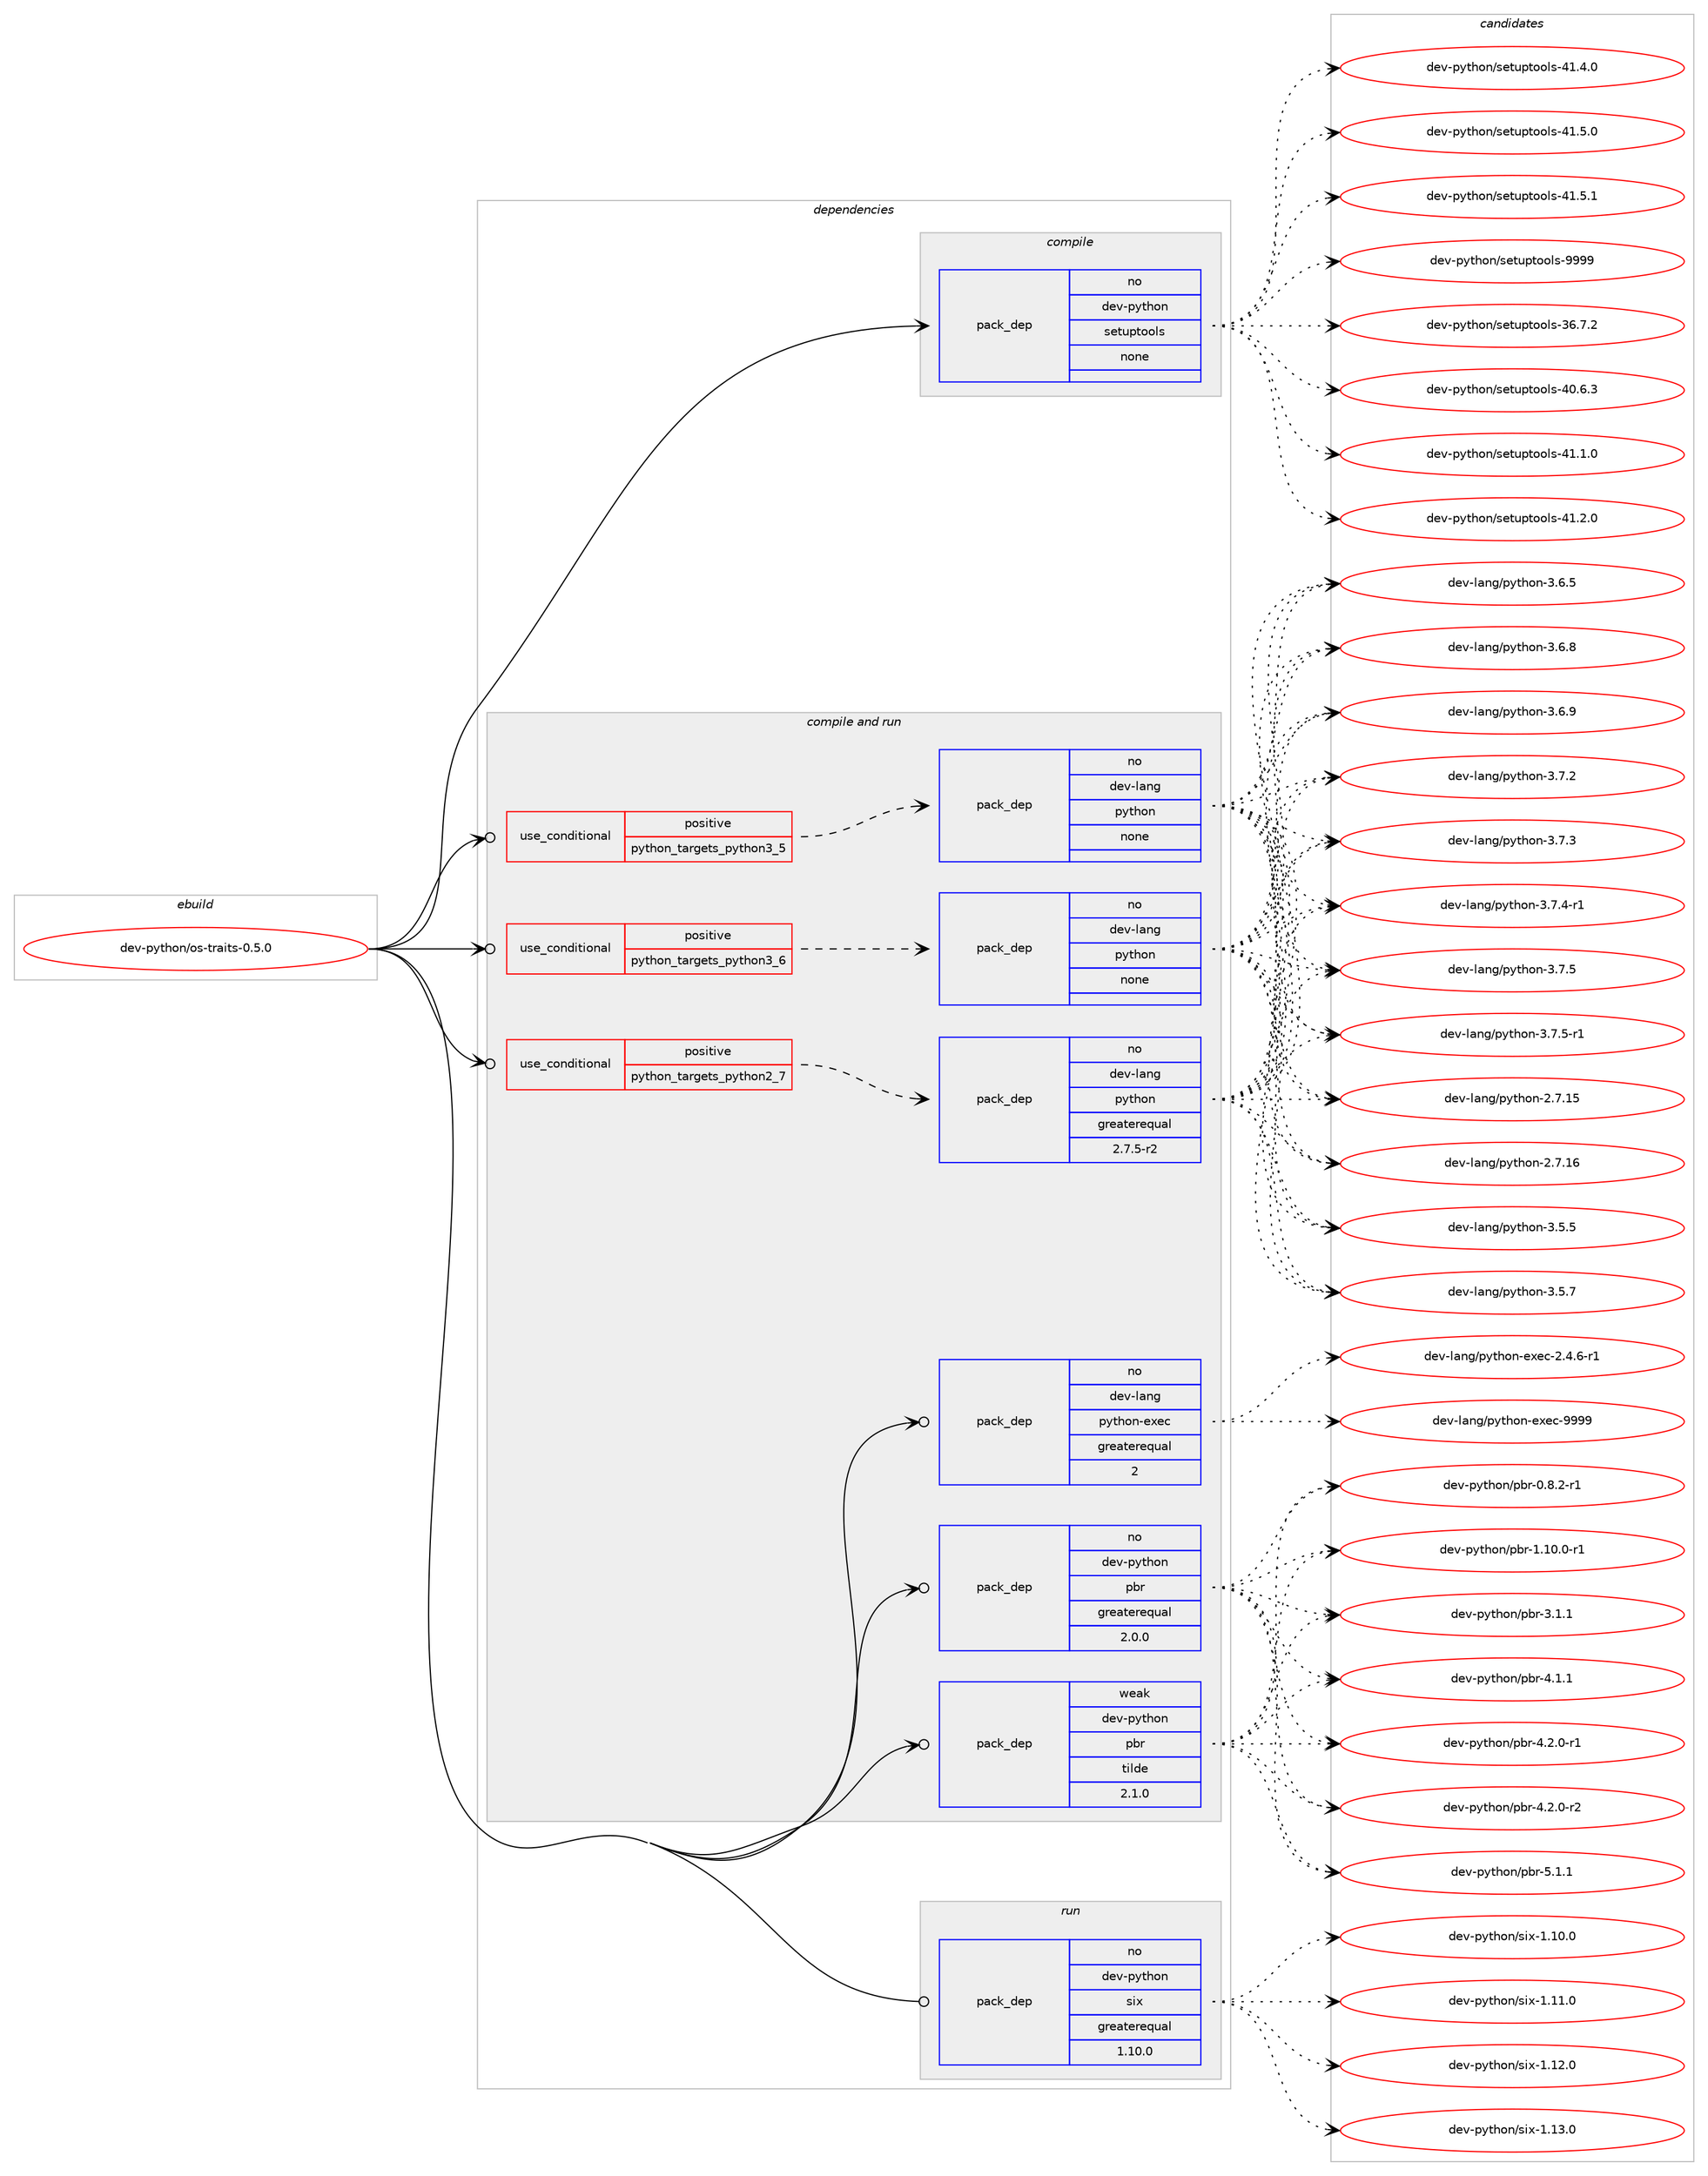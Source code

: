 digraph prolog {

# *************
# Graph options
# *************

newrank=true;
concentrate=true;
compound=true;
graph [rankdir=LR,fontname=Helvetica,fontsize=10,ranksep=1.5];#, ranksep=2.5, nodesep=0.2];
edge  [arrowhead=vee];
node  [fontname=Helvetica,fontsize=10];

# **********
# The ebuild
# **********

subgraph cluster_leftcol {
color=gray;
rank=same;
label=<<i>ebuild</i>>;
id [label="dev-python/os-traits-0.5.0", color=red, width=4, href="../dev-python/os-traits-0.5.0.svg"];
}

# ****************
# The dependencies
# ****************

subgraph cluster_midcol {
color=gray;
label=<<i>dependencies</i>>;
subgraph cluster_compile {
fillcolor="#eeeeee";
style=filled;
label=<<i>compile</i>>;
subgraph pack462879 {
dependency618363 [label=<<TABLE BORDER="0" CELLBORDER="1" CELLSPACING="0" CELLPADDING="4" WIDTH="220"><TR><TD ROWSPAN="6" CELLPADDING="30">pack_dep</TD></TR><TR><TD WIDTH="110">no</TD></TR><TR><TD>dev-python</TD></TR><TR><TD>setuptools</TD></TR><TR><TD>none</TD></TR><TR><TD></TD></TR></TABLE>>, shape=none, color=blue];
}
id:e -> dependency618363:w [weight=20,style="solid",arrowhead="vee"];
}
subgraph cluster_compileandrun {
fillcolor="#eeeeee";
style=filled;
label=<<i>compile and run</i>>;
subgraph cond143676 {
dependency618364 [label=<<TABLE BORDER="0" CELLBORDER="1" CELLSPACING="0" CELLPADDING="4"><TR><TD ROWSPAN="3" CELLPADDING="10">use_conditional</TD></TR><TR><TD>positive</TD></TR><TR><TD>python_targets_python2_7</TD></TR></TABLE>>, shape=none, color=red];
subgraph pack462880 {
dependency618365 [label=<<TABLE BORDER="0" CELLBORDER="1" CELLSPACING="0" CELLPADDING="4" WIDTH="220"><TR><TD ROWSPAN="6" CELLPADDING="30">pack_dep</TD></TR><TR><TD WIDTH="110">no</TD></TR><TR><TD>dev-lang</TD></TR><TR><TD>python</TD></TR><TR><TD>greaterequal</TD></TR><TR><TD>2.7.5-r2</TD></TR></TABLE>>, shape=none, color=blue];
}
dependency618364:e -> dependency618365:w [weight=20,style="dashed",arrowhead="vee"];
}
id:e -> dependency618364:w [weight=20,style="solid",arrowhead="odotvee"];
subgraph cond143677 {
dependency618366 [label=<<TABLE BORDER="0" CELLBORDER="1" CELLSPACING="0" CELLPADDING="4"><TR><TD ROWSPAN="3" CELLPADDING="10">use_conditional</TD></TR><TR><TD>positive</TD></TR><TR><TD>python_targets_python3_5</TD></TR></TABLE>>, shape=none, color=red];
subgraph pack462881 {
dependency618367 [label=<<TABLE BORDER="0" CELLBORDER="1" CELLSPACING="0" CELLPADDING="4" WIDTH="220"><TR><TD ROWSPAN="6" CELLPADDING="30">pack_dep</TD></TR><TR><TD WIDTH="110">no</TD></TR><TR><TD>dev-lang</TD></TR><TR><TD>python</TD></TR><TR><TD>none</TD></TR><TR><TD></TD></TR></TABLE>>, shape=none, color=blue];
}
dependency618366:e -> dependency618367:w [weight=20,style="dashed",arrowhead="vee"];
}
id:e -> dependency618366:w [weight=20,style="solid",arrowhead="odotvee"];
subgraph cond143678 {
dependency618368 [label=<<TABLE BORDER="0" CELLBORDER="1" CELLSPACING="0" CELLPADDING="4"><TR><TD ROWSPAN="3" CELLPADDING="10">use_conditional</TD></TR><TR><TD>positive</TD></TR><TR><TD>python_targets_python3_6</TD></TR></TABLE>>, shape=none, color=red];
subgraph pack462882 {
dependency618369 [label=<<TABLE BORDER="0" CELLBORDER="1" CELLSPACING="0" CELLPADDING="4" WIDTH="220"><TR><TD ROWSPAN="6" CELLPADDING="30">pack_dep</TD></TR><TR><TD WIDTH="110">no</TD></TR><TR><TD>dev-lang</TD></TR><TR><TD>python</TD></TR><TR><TD>none</TD></TR><TR><TD></TD></TR></TABLE>>, shape=none, color=blue];
}
dependency618368:e -> dependency618369:w [weight=20,style="dashed",arrowhead="vee"];
}
id:e -> dependency618368:w [weight=20,style="solid",arrowhead="odotvee"];
subgraph pack462883 {
dependency618370 [label=<<TABLE BORDER="0" CELLBORDER="1" CELLSPACING="0" CELLPADDING="4" WIDTH="220"><TR><TD ROWSPAN="6" CELLPADDING="30">pack_dep</TD></TR><TR><TD WIDTH="110">no</TD></TR><TR><TD>dev-lang</TD></TR><TR><TD>python-exec</TD></TR><TR><TD>greaterequal</TD></TR><TR><TD>2</TD></TR></TABLE>>, shape=none, color=blue];
}
id:e -> dependency618370:w [weight=20,style="solid",arrowhead="odotvee"];
subgraph pack462884 {
dependency618371 [label=<<TABLE BORDER="0" CELLBORDER="1" CELLSPACING="0" CELLPADDING="4" WIDTH="220"><TR><TD ROWSPAN="6" CELLPADDING="30">pack_dep</TD></TR><TR><TD WIDTH="110">no</TD></TR><TR><TD>dev-python</TD></TR><TR><TD>pbr</TD></TR><TR><TD>greaterequal</TD></TR><TR><TD>2.0.0</TD></TR></TABLE>>, shape=none, color=blue];
}
id:e -> dependency618371:w [weight=20,style="solid",arrowhead="odotvee"];
subgraph pack462885 {
dependency618372 [label=<<TABLE BORDER="0" CELLBORDER="1" CELLSPACING="0" CELLPADDING="4" WIDTH="220"><TR><TD ROWSPAN="6" CELLPADDING="30">pack_dep</TD></TR><TR><TD WIDTH="110">weak</TD></TR><TR><TD>dev-python</TD></TR><TR><TD>pbr</TD></TR><TR><TD>tilde</TD></TR><TR><TD>2.1.0</TD></TR></TABLE>>, shape=none, color=blue];
}
id:e -> dependency618372:w [weight=20,style="solid",arrowhead="odotvee"];
}
subgraph cluster_run {
fillcolor="#eeeeee";
style=filled;
label=<<i>run</i>>;
subgraph pack462886 {
dependency618373 [label=<<TABLE BORDER="0" CELLBORDER="1" CELLSPACING="0" CELLPADDING="4" WIDTH="220"><TR><TD ROWSPAN="6" CELLPADDING="30">pack_dep</TD></TR><TR><TD WIDTH="110">no</TD></TR><TR><TD>dev-python</TD></TR><TR><TD>six</TD></TR><TR><TD>greaterequal</TD></TR><TR><TD>1.10.0</TD></TR></TABLE>>, shape=none, color=blue];
}
id:e -> dependency618373:w [weight=20,style="solid",arrowhead="odot"];
}
}

# **************
# The candidates
# **************

subgraph cluster_choices {
rank=same;
color=gray;
label=<<i>candidates</i>>;

subgraph choice462879 {
color=black;
nodesep=1;
choice100101118451121211161041111104711510111611711211611111110811545515446554650 [label="dev-python/setuptools-36.7.2", color=red, width=4,href="../dev-python/setuptools-36.7.2.svg"];
choice100101118451121211161041111104711510111611711211611111110811545524846544651 [label="dev-python/setuptools-40.6.3", color=red, width=4,href="../dev-python/setuptools-40.6.3.svg"];
choice100101118451121211161041111104711510111611711211611111110811545524946494648 [label="dev-python/setuptools-41.1.0", color=red, width=4,href="../dev-python/setuptools-41.1.0.svg"];
choice100101118451121211161041111104711510111611711211611111110811545524946504648 [label="dev-python/setuptools-41.2.0", color=red, width=4,href="../dev-python/setuptools-41.2.0.svg"];
choice100101118451121211161041111104711510111611711211611111110811545524946524648 [label="dev-python/setuptools-41.4.0", color=red, width=4,href="../dev-python/setuptools-41.4.0.svg"];
choice100101118451121211161041111104711510111611711211611111110811545524946534648 [label="dev-python/setuptools-41.5.0", color=red, width=4,href="../dev-python/setuptools-41.5.0.svg"];
choice100101118451121211161041111104711510111611711211611111110811545524946534649 [label="dev-python/setuptools-41.5.1", color=red, width=4,href="../dev-python/setuptools-41.5.1.svg"];
choice10010111845112121116104111110471151011161171121161111111081154557575757 [label="dev-python/setuptools-9999", color=red, width=4,href="../dev-python/setuptools-9999.svg"];
dependency618363:e -> choice100101118451121211161041111104711510111611711211611111110811545515446554650:w [style=dotted,weight="100"];
dependency618363:e -> choice100101118451121211161041111104711510111611711211611111110811545524846544651:w [style=dotted,weight="100"];
dependency618363:e -> choice100101118451121211161041111104711510111611711211611111110811545524946494648:w [style=dotted,weight="100"];
dependency618363:e -> choice100101118451121211161041111104711510111611711211611111110811545524946504648:w [style=dotted,weight="100"];
dependency618363:e -> choice100101118451121211161041111104711510111611711211611111110811545524946524648:w [style=dotted,weight="100"];
dependency618363:e -> choice100101118451121211161041111104711510111611711211611111110811545524946534648:w [style=dotted,weight="100"];
dependency618363:e -> choice100101118451121211161041111104711510111611711211611111110811545524946534649:w [style=dotted,weight="100"];
dependency618363:e -> choice10010111845112121116104111110471151011161171121161111111081154557575757:w [style=dotted,weight="100"];
}
subgraph choice462880 {
color=black;
nodesep=1;
choice10010111845108971101034711212111610411111045504655464953 [label="dev-lang/python-2.7.15", color=red, width=4,href="../dev-lang/python-2.7.15.svg"];
choice10010111845108971101034711212111610411111045504655464954 [label="dev-lang/python-2.7.16", color=red, width=4,href="../dev-lang/python-2.7.16.svg"];
choice100101118451089711010347112121116104111110455146534653 [label="dev-lang/python-3.5.5", color=red, width=4,href="../dev-lang/python-3.5.5.svg"];
choice100101118451089711010347112121116104111110455146534655 [label="dev-lang/python-3.5.7", color=red, width=4,href="../dev-lang/python-3.5.7.svg"];
choice100101118451089711010347112121116104111110455146544653 [label="dev-lang/python-3.6.5", color=red, width=4,href="../dev-lang/python-3.6.5.svg"];
choice100101118451089711010347112121116104111110455146544656 [label="dev-lang/python-3.6.8", color=red, width=4,href="../dev-lang/python-3.6.8.svg"];
choice100101118451089711010347112121116104111110455146544657 [label="dev-lang/python-3.6.9", color=red, width=4,href="../dev-lang/python-3.6.9.svg"];
choice100101118451089711010347112121116104111110455146554650 [label="dev-lang/python-3.7.2", color=red, width=4,href="../dev-lang/python-3.7.2.svg"];
choice100101118451089711010347112121116104111110455146554651 [label="dev-lang/python-3.7.3", color=red, width=4,href="../dev-lang/python-3.7.3.svg"];
choice1001011184510897110103471121211161041111104551465546524511449 [label="dev-lang/python-3.7.4-r1", color=red, width=4,href="../dev-lang/python-3.7.4-r1.svg"];
choice100101118451089711010347112121116104111110455146554653 [label="dev-lang/python-3.7.5", color=red, width=4,href="../dev-lang/python-3.7.5.svg"];
choice1001011184510897110103471121211161041111104551465546534511449 [label="dev-lang/python-3.7.5-r1", color=red, width=4,href="../dev-lang/python-3.7.5-r1.svg"];
dependency618365:e -> choice10010111845108971101034711212111610411111045504655464953:w [style=dotted,weight="100"];
dependency618365:e -> choice10010111845108971101034711212111610411111045504655464954:w [style=dotted,weight="100"];
dependency618365:e -> choice100101118451089711010347112121116104111110455146534653:w [style=dotted,weight="100"];
dependency618365:e -> choice100101118451089711010347112121116104111110455146534655:w [style=dotted,weight="100"];
dependency618365:e -> choice100101118451089711010347112121116104111110455146544653:w [style=dotted,weight="100"];
dependency618365:e -> choice100101118451089711010347112121116104111110455146544656:w [style=dotted,weight="100"];
dependency618365:e -> choice100101118451089711010347112121116104111110455146544657:w [style=dotted,weight="100"];
dependency618365:e -> choice100101118451089711010347112121116104111110455146554650:w [style=dotted,weight="100"];
dependency618365:e -> choice100101118451089711010347112121116104111110455146554651:w [style=dotted,weight="100"];
dependency618365:e -> choice1001011184510897110103471121211161041111104551465546524511449:w [style=dotted,weight="100"];
dependency618365:e -> choice100101118451089711010347112121116104111110455146554653:w [style=dotted,weight="100"];
dependency618365:e -> choice1001011184510897110103471121211161041111104551465546534511449:w [style=dotted,weight="100"];
}
subgraph choice462881 {
color=black;
nodesep=1;
choice10010111845108971101034711212111610411111045504655464953 [label="dev-lang/python-2.7.15", color=red, width=4,href="../dev-lang/python-2.7.15.svg"];
choice10010111845108971101034711212111610411111045504655464954 [label="dev-lang/python-2.7.16", color=red, width=4,href="../dev-lang/python-2.7.16.svg"];
choice100101118451089711010347112121116104111110455146534653 [label="dev-lang/python-3.5.5", color=red, width=4,href="../dev-lang/python-3.5.5.svg"];
choice100101118451089711010347112121116104111110455146534655 [label="dev-lang/python-3.5.7", color=red, width=4,href="../dev-lang/python-3.5.7.svg"];
choice100101118451089711010347112121116104111110455146544653 [label="dev-lang/python-3.6.5", color=red, width=4,href="../dev-lang/python-3.6.5.svg"];
choice100101118451089711010347112121116104111110455146544656 [label="dev-lang/python-3.6.8", color=red, width=4,href="../dev-lang/python-3.6.8.svg"];
choice100101118451089711010347112121116104111110455146544657 [label="dev-lang/python-3.6.9", color=red, width=4,href="../dev-lang/python-3.6.9.svg"];
choice100101118451089711010347112121116104111110455146554650 [label="dev-lang/python-3.7.2", color=red, width=4,href="../dev-lang/python-3.7.2.svg"];
choice100101118451089711010347112121116104111110455146554651 [label="dev-lang/python-3.7.3", color=red, width=4,href="../dev-lang/python-3.7.3.svg"];
choice1001011184510897110103471121211161041111104551465546524511449 [label="dev-lang/python-3.7.4-r1", color=red, width=4,href="../dev-lang/python-3.7.4-r1.svg"];
choice100101118451089711010347112121116104111110455146554653 [label="dev-lang/python-3.7.5", color=red, width=4,href="../dev-lang/python-3.7.5.svg"];
choice1001011184510897110103471121211161041111104551465546534511449 [label="dev-lang/python-3.7.5-r1", color=red, width=4,href="../dev-lang/python-3.7.5-r1.svg"];
dependency618367:e -> choice10010111845108971101034711212111610411111045504655464953:w [style=dotted,weight="100"];
dependency618367:e -> choice10010111845108971101034711212111610411111045504655464954:w [style=dotted,weight="100"];
dependency618367:e -> choice100101118451089711010347112121116104111110455146534653:w [style=dotted,weight="100"];
dependency618367:e -> choice100101118451089711010347112121116104111110455146534655:w [style=dotted,weight="100"];
dependency618367:e -> choice100101118451089711010347112121116104111110455146544653:w [style=dotted,weight="100"];
dependency618367:e -> choice100101118451089711010347112121116104111110455146544656:w [style=dotted,weight="100"];
dependency618367:e -> choice100101118451089711010347112121116104111110455146544657:w [style=dotted,weight="100"];
dependency618367:e -> choice100101118451089711010347112121116104111110455146554650:w [style=dotted,weight="100"];
dependency618367:e -> choice100101118451089711010347112121116104111110455146554651:w [style=dotted,weight="100"];
dependency618367:e -> choice1001011184510897110103471121211161041111104551465546524511449:w [style=dotted,weight="100"];
dependency618367:e -> choice100101118451089711010347112121116104111110455146554653:w [style=dotted,weight="100"];
dependency618367:e -> choice1001011184510897110103471121211161041111104551465546534511449:w [style=dotted,weight="100"];
}
subgraph choice462882 {
color=black;
nodesep=1;
choice10010111845108971101034711212111610411111045504655464953 [label="dev-lang/python-2.7.15", color=red, width=4,href="../dev-lang/python-2.7.15.svg"];
choice10010111845108971101034711212111610411111045504655464954 [label="dev-lang/python-2.7.16", color=red, width=4,href="../dev-lang/python-2.7.16.svg"];
choice100101118451089711010347112121116104111110455146534653 [label="dev-lang/python-3.5.5", color=red, width=4,href="../dev-lang/python-3.5.5.svg"];
choice100101118451089711010347112121116104111110455146534655 [label="dev-lang/python-3.5.7", color=red, width=4,href="../dev-lang/python-3.5.7.svg"];
choice100101118451089711010347112121116104111110455146544653 [label="dev-lang/python-3.6.5", color=red, width=4,href="../dev-lang/python-3.6.5.svg"];
choice100101118451089711010347112121116104111110455146544656 [label="dev-lang/python-3.6.8", color=red, width=4,href="../dev-lang/python-3.6.8.svg"];
choice100101118451089711010347112121116104111110455146544657 [label="dev-lang/python-3.6.9", color=red, width=4,href="../dev-lang/python-3.6.9.svg"];
choice100101118451089711010347112121116104111110455146554650 [label="dev-lang/python-3.7.2", color=red, width=4,href="../dev-lang/python-3.7.2.svg"];
choice100101118451089711010347112121116104111110455146554651 [label="dev-lang/python-3.7.3", color=red, width=4,href="../dev-lang/python-3.7.3.svg"];
choice1001011184510897110103471121211161041111104551465546524511449 [label="dev-lang/python-3.7.4-r1", color=red, width=4,href="../dev-lang/python-3.7.4-r1.svg"];
choice100101118451089711010347112121116104111110455146554653 [label="dev-lang/python-3.7.5", color=red, width=4,href="../dev-lang/python-3.7.5.svg"];
choice1001011184510897110103471121211161041111104551465546534511449 [label="dev-lang/python-3.7.5-r1", color=red, width=4,href="../dev-lang/python-3.7.5-r1.svg"];
dependency618369:e -> choice10010111845108971101034711212111610411111045504655464953:w [style=dotted,weight="100"];
dependency618369:e -> choice10010111845108971101034711212111610411111045504655464954:w [style=dotted,weight="100"];
dependency618369:e -> choice100101118451089711010347112121116104111110455146534653:w [style=dotted,weight="100"];
dependency618369:e -> choice100101118451089711010347112121116104111110455146534655:w [style=dotted,weight="100"];
dependency618369:e -> choice100101118451089711010347112121116104111110455146544653:w [style=dotted,weight="100"];
dependency618369:e -> choice100101118451089711010347112121116104111110455146544656:w [style=dotted,weight="100"];
dependency618369:e -> choice100101118451089711010347112121116104111110455146544657:w [style=dotted,weight="100"];
dependency618369:e -> choice100101118451089711010347112121116104111110455146554650:w [style=dotted,weight="100"];
dependency618369:e -> choice100101118451089711010347112121116104111110455146554651:w [style=dotted,weight="100"];
dependency618369:e -> choice1001011184510897110103471121211161041111104551465546524511449:w [style=dotted,weight="100"];
dependency618369:e -> choice100101118451089711010347112121116104111110455146554653:w [style=dotted,weight="100"];
dependency618369:e -> choice1001011184510897110103471121211161041111104551465546534511449:w [style=dotted,weight="100"];
}
subgraph choice462883 {
color=black;
nodesep=1;
choice10010111845108971101034711212111610411111045101120101994550465246544511449 [label="dev-lang/python-exec-2.4.6-r1", color=red, width=4,href="../dev-lang/python-exec-2.4.6-r1.svg"];
choice10010111845108971101034711212111610411111045101120101994557575757 [label="dev-lang/python-exec-9999", color=red, width=4,href="../dev-lang/python-exec-9999.svg"];
dependency618370:e -> choice10010111845108971101034711212111610411111045101120101994550465246544511449:w [style=dotted,weight="100"];
dependency618370:e -> choice10010111845108971101034711212111610411111045101120101994557575757:w [style=dotted,weight="100"];
}
subgraph choice462884 {
color=black;
nodesep=1;
choice1001011184511212111610411111047112981144548465646504511449 [label="dev-python/pbr-0.8.2-r1", color=red, width=4,href="../dev-python/pbr-0.8.2-r1.svg"];
choice100101118451121211161041111104711298114454946494846484511449 [label="dev-python/pbr-1.10.0-r1", color=red, width=4,href="../dev-python/pbr-1.10.0-r1.svg"];
choice100101118451121211161041111104711298114455146494649 [label="dev-python/pbr-3.1.1", color=red, width=4,href="../dev-python/pbr-3.1.1.svg"];
choice100101118451121211161041111104711298114455246494649 [label="dev-python/pbr-4.1.1", color=red, width=4,href="../dev-python/pbr-4.1.1.svg"];
choice1001011184511212111610411111047112981144552465046484511449 [label="dev-python/pbr-4.2.0-r1", color=red, width=4,href="../dev-python/pbr-4.2.0-r1.svg"];
choice1001011184511212111610411111047112981144552465046484511450 [label="dev-python/pbr-4.2.0-r2", color=red, width=4,href="../dev-python/pbr-4.2.0-r2.svg"];
choice100101118451121211161041111104711298114455346494649 [label="dev-python/pbr-5.1.1", color=red, width=4,href="../dev-python/pbr-5.1.1.svg"];
dependency618371:e -> choice1001011184511212111610411111047112981144548465646504511449:w [style=dotted,weight="100"];
dependency618371:e -> choice100101118451121211161041111104711298114454946494846484511449:w [style=dotted,weight="100"];
dependency618371:e -> choice100101118451121211161041111104711298114455146494649:w [style=dotted,weight="100"];
dependency618371:e -> choice100101118451121211161041111104711298114455246494649:w [style=dotted,weight="100"];
dependency618371:e -> choice1001011184511212111610411111047112981144552465046484511449:w [style=dotted,weight="100"];
dependency618371:e -> choice1001011184511212111610411111047112981144552465046484511450:w [style=dotted,weight="100"];
dependency618371:e -> choice100101118451121211161041111104711298114455346494649:w [style=dotted,weight="100"];
}
subgraph choice462885 {
color=black;
nodesep=1;
choice1001011184511212111610411111047112981144548465646504511449 [label="dev-python/pbr-0.8.2-r1", color=red, width=4,href="../dev-python/pbr-0.8.2-r1.svg"];
choice100101118451121211161041111104711298114454946494846484511449 [label="dev-python/pbr-1.10.0-r1", color=red, width=4,href="../dev-python/pbr-1.10.0-r1.svg"];
choice100101118451121211161041111104711298114455146494649 [label="dev-python/pbr-3.1.1", color=red, width=4,href="../dev-python/pbr-3.1.1.svg"];
choice100101118451121211161041111104711298114455246494649 [label="dev-python/pbr-4.1.1", color=red, width=4,href="../dev-python/pbr-4.1.1.svg"];
choice1001011184511212111610411111047112981144552465046484511449 [label="dev-python/pbr-4.2.0-r1", color=red, width=4,href="../dev-python/pbr-4.2.0-r1.svg"];
choice1001011184511212111610411111047112981144552465046484511450 [label="dev-python/pbr-4.2.0-r2", color=red, width=4,href="../dev-python/pbr-4.2.0-r2.svg"];
choice100101118451121211161041111104711298114455346494649 [label="dev-python/pbr-5.1.1", color=red, width=4,href="../dev-python/pbr-5.1.1.svg"];
dependency618372:e -> choice1001011184511212111610411111047112981144548465646504511449:w [style=dotted,weight="100"];
dependency618372:e -> choice100101118451121211161041111104711298114454946494846484511449:w [style=dotted,weight="100"];
dependency618372:e -> choice100101118451121211161041111104711298114455146494649:w [style=dotted,weight="100"];
dependency618372:e -> choice100101118451121211161041111104711298114455246494649:w [style=dotted,weight="100"];
dependency618372:e -> choice1001011184511212111610411111047112981144552465046484511449:w [style=dotted,weight="100"];
dependency618372:e -> choice1001011184511212111610411111047112981144552465046484511450:w [style=dotted,weight="100"];
dependency618372:e -> choice100101118451121211161041111104711298114455346494649:w [style=dotted,weight="100"];
}
subgraph choice462886 {
color=black;
nodesep=1;
choice100101118451121211161041111104711510512045494649484648 [label="dev-python/six-1.10.0", color=red, width=4,href="../dev-python/six-1.10.0.svg"];
choice100101118451121211161041111104711510512045494649494648 [label="dev-python/six-1.11.0", color=red, width=4,href="../dev-python/six-1.11.0.svg"];
choice100101118451121211161041111104711510512045494649504648 [label="dev-python/six-1.12.0", color=red, width=4,href="../dev-python/six-1.12.0.svg"];
choice100101118451121211161041111104711510512045494649514648 [label="dev-python/six-1.13.0", color=red, width=4,href="../dev-python/six-1.13.0.svg"];
dependency618373:e -> choice100101118451121211161041111104711510512045494649484648:w [style=dotted,weight="100"];
dependency618373:e -> choice100101118451121211161041111104711510512045494649494648:w [style=dotted,weight="100"];
dependency618373:e -> choice100101118451121211161041111104711510512045494649504648:w [style=dotted,weight="100"];
dependency618373:e -> choice100101118451121211161041111104711510512045494649514648:w [style=dotted,weight="100"];
}
}

}
